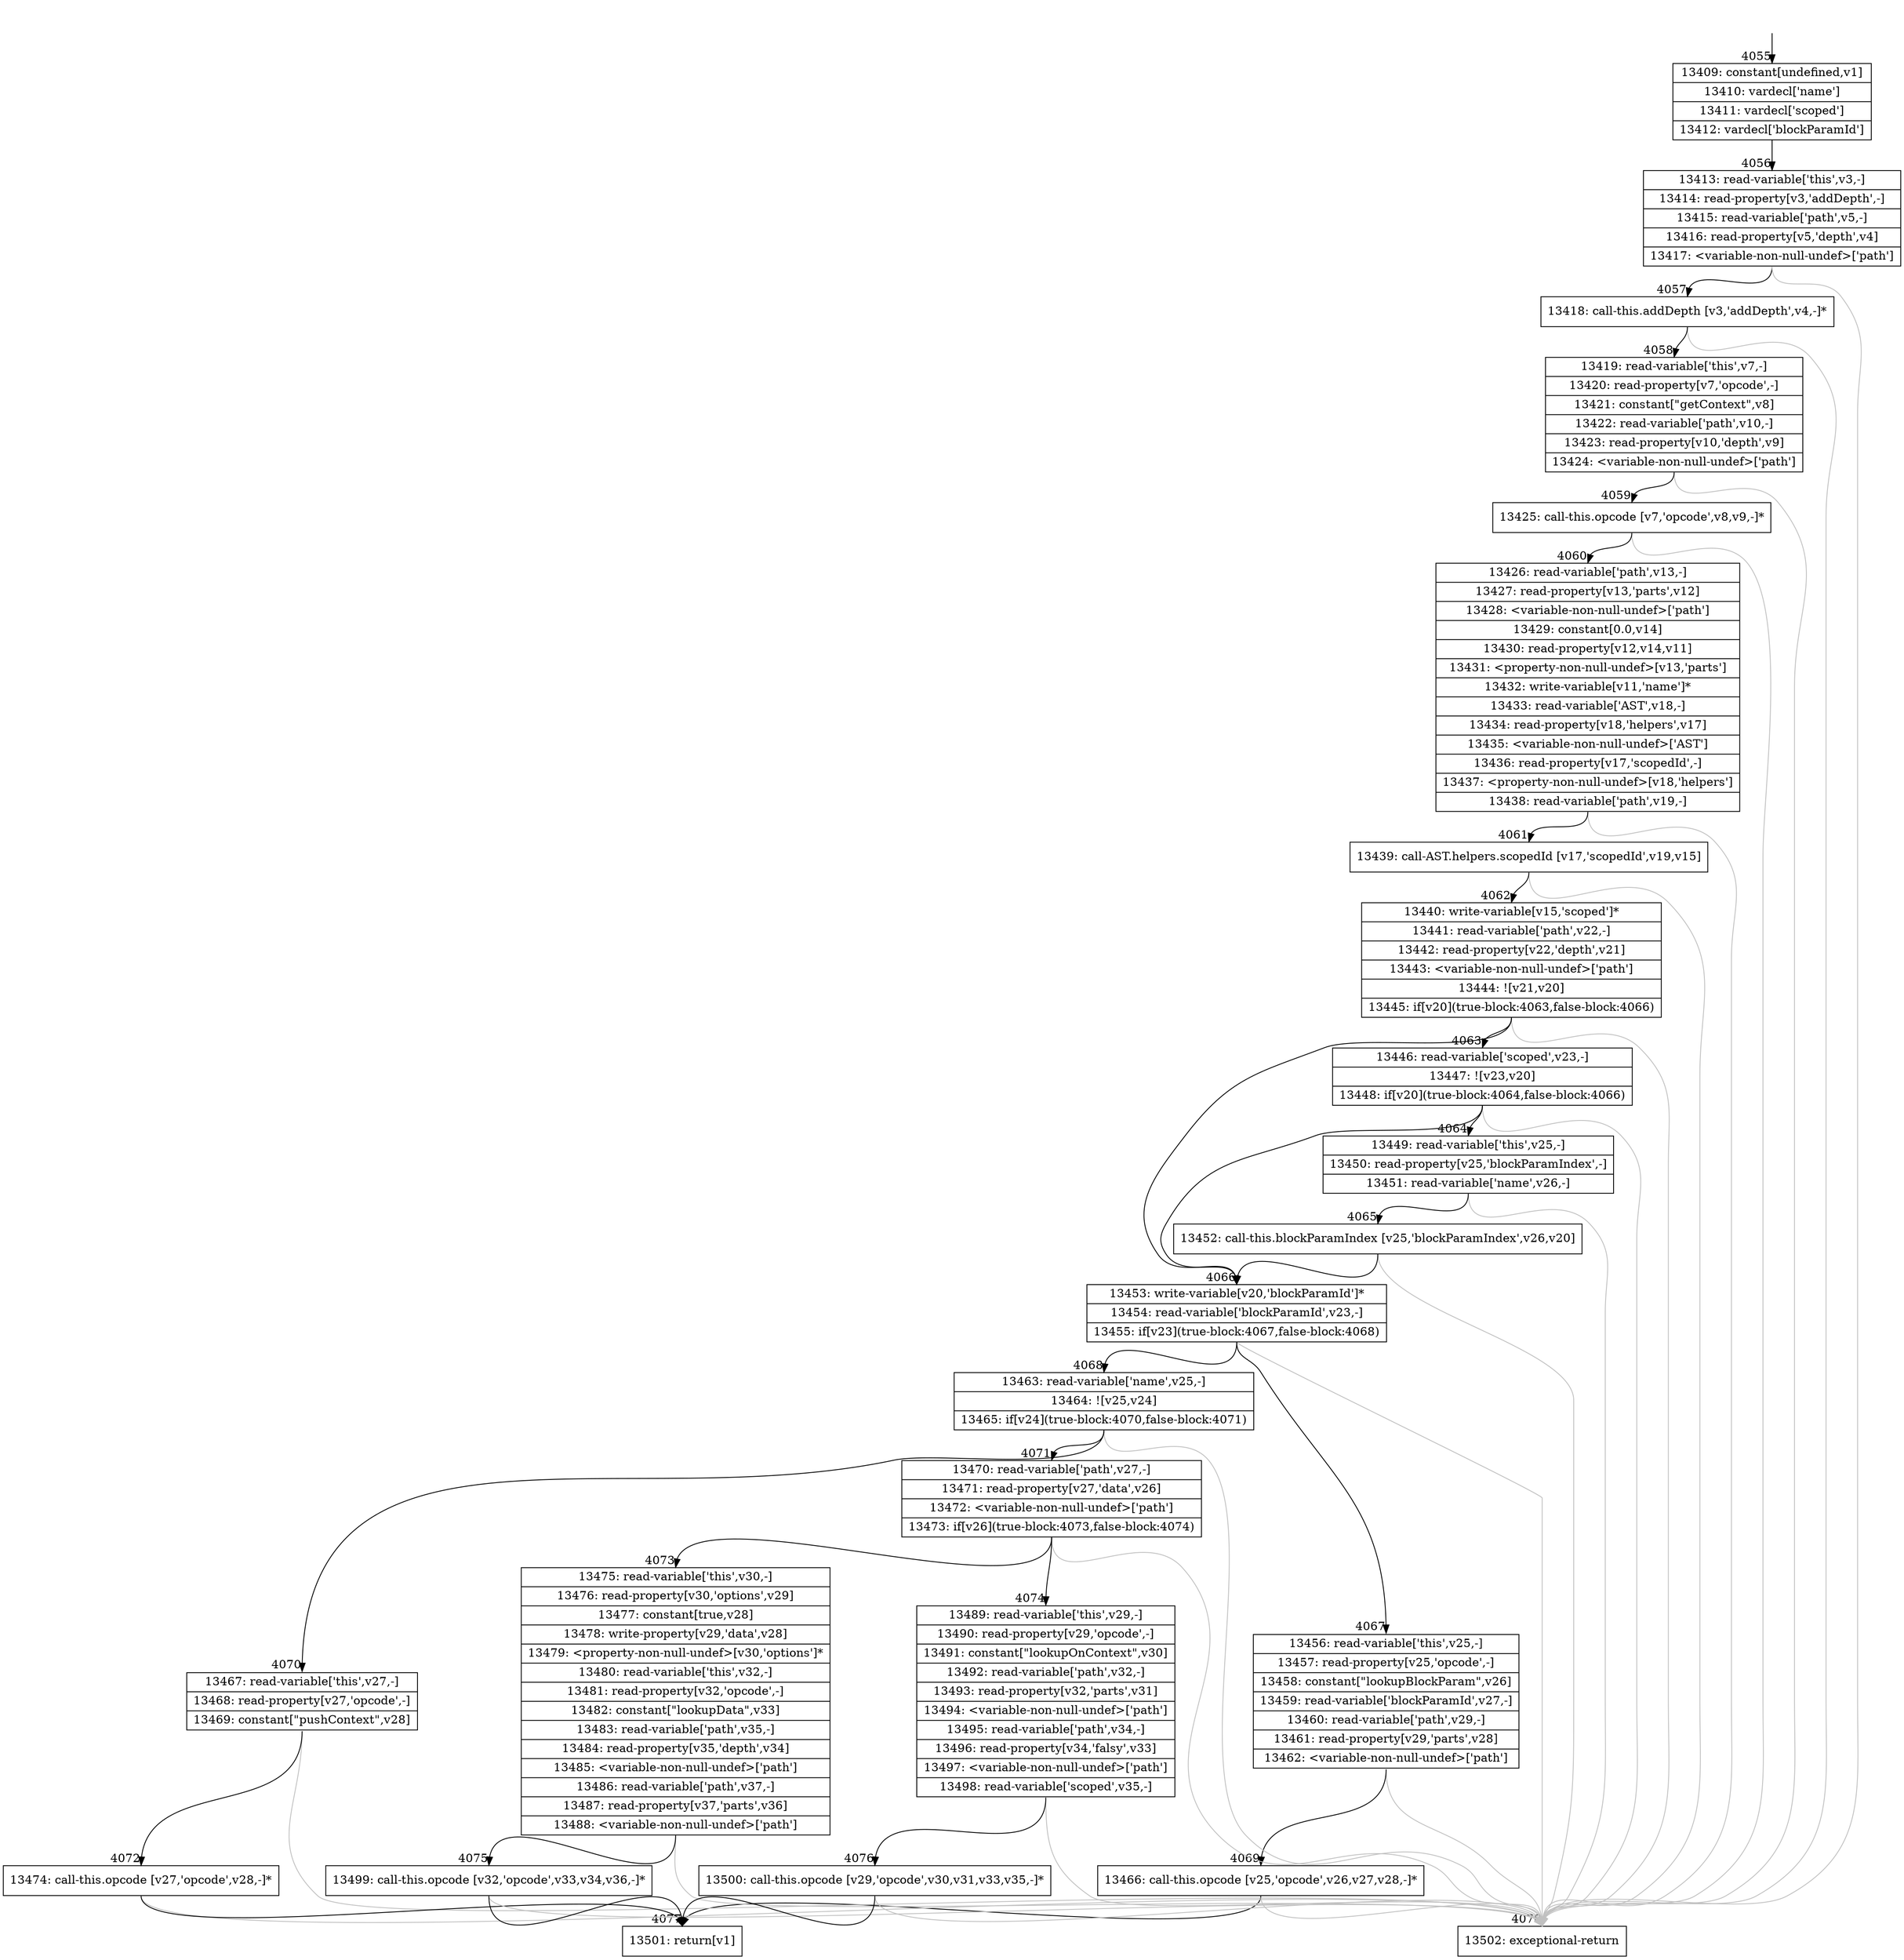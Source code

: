 digraph {
rankdir="TD"
BB_entry163[shape=none,label=""];
BB_entry163 -> BB4055 [tailport=s, headport=n, headlabel="    4055"]
BB4055 [shape=record label="{13409: constant[undefined,v1]|13410: vardecl['name']|13411: vardecl['scoped']|13412: vardecl['blockParamId']}" ] 
BB4055 -> BB4056 [tailport=s, headport=n, headlabel="      4056"]
BB4056 [shape=record label="{13413: read-variable['this',v3,-]|13414: read-property[v3,'addDepth',-]|13415: read-variable['path',v5,-]|13416: read-property[v5,'depth',v4]|13417: \<variable-non-null-undef\>['path']}" ] 
BB4056 -> BB4057 [tailport=s, headport=n, headlabel="      4057"]
BB4056 -> BB4078 [tailport=s, headport=n, color=gray, headlabel="      4078"]
BB4057 [shape=record label="{13418: call-this.addDepth [v3,'addDepth',v4,-]*}" ] 
BB4057 -> BB4058 [tailport=s, headport=n, headlabel="      4058"]
BB4057 -> BB4078 [tailport=s, headport=n, color=gray]
BB4058 [shape=record label="{13419: read-variable['this',v7,-]|13420: read-property[v7,'opcode',-]|13421: constant[\"getContext\",v8]|13422: read-variable['path',v10,-]|13423: read-property[v10,'depth',v9]|13424: \<variable-non-null-undef\>['path']}" ] 
BB4058 -> BB4059 [tailport=s, headport=n, headlabel="      4059"]
BB4058 -> BB4078 [tailport=s, headport=n, color=gray]
BB4059 [shape=record label="{13425: call-this.opcode [v7,'opcode',v8,v9,-]*}" ] 
BB4059 -> BB4060 [tailport=s, headport=n, headlabel="      4060"]
BB4059 -> BB4078 [tailport=s, headport=n, color=gray]
BB4060 [shape=record label="{13426: read-variable['path',v13,-]|13427: read-property[v13,'parts',v12]|13428: \<variable-non-null-undef\>['path']|13429: constant[0.0,v14]|13430: read-property[v12,v14,v11]|13431: \<property-non-null-undef\>[v13,'parts']|13432: write-variable[v11,'name']*|13433: read-variable['AST',v18,-]|13434: read-property[v18,'helpers',v17]|13435: \<variable-non-null-undef\>['AST']|13436: read-property[v17,'scopedId',-]|13437: \<property-non-null-undef\>[v18,'helpers']|13438: read-variable['path',v19,-]}" ] 
BB4060 -> BB4061 [tailport=s, headport=n, headlabel="      4061"]
BB4060 -> BB4078 [tailport=s, headport=n, color=gray]
BB4061 [shape=record label="{13439: call-AST.helpers.scopedId [v17,'scopedId',v19,v15]}" ] 
BB4061 -> BB4062 [tailport=s, headport=n, headlabel="      4062"]
BB4061 -> BB4078 [tailport=s, headport=n, color=gray]
BB4062 [shape=record label="{13440: write-variable[v15,'scoped']*|13441: read-variable['path',v22,-]|13442: read-property[v22,'depth',v21]|13443: \<variable-non-null-undef\>['path']|13444: ![v21,v20]|13445: if[v20](true-block:4063,false-block:4066)}" ] 
BB4062 -> BB4066 [tailport=s, headport=n, headlabel="      4066"]
BB4062 -> BB4063 [tailport=s, headport=n, headlabel="      4063"]
BB4062 -> BB4078 [tailport=s, headport=n, color=gray]
BB4063 [shape=record label="{13446: read-variable['scoped',v23,-]|13447: ![v23,v20]|13448: if[v20](true-block:4064,false-block:4066)}" ] 
BB4063 -> BB4066 [tailport=s, headport=n]
BB4063 -> BB4064 [tailport=s, headport=n, headlabel="      4064"]
BB4063 -> BB4078 [tailport=s, headport=n, color=gray]
BB4064 [shape=record label="{13449: read-variable['this',v25,-]|13450: read-property[v25,'blockParamIndex',-]|13451: read-variable['name',v26,-]}" ] 
BB4064 -> BB4065 [tailport=s, headport=n, headlabel="      4065"]
BB4064 -> BB4078 [tailport=s, headport=n, color=gray]
BB4065 [shape=record label="{13452: call-this.blockParamIndex [v25,'blockParamIndex',v26,v20]}" ] 
BB4065 -> BB4066 [tailport=s, headport=n]
BB4065 -> BB4078 [tailport=s, headport=n, color=gray]
BB4066 [shape=record label="{13453: write-variable[v20,'blockParamId']*|13454: read-variable['blockParamId',v23,-]|13455: if[v23](true-block:4067,false-block:4068)}" ] 
BB4066 -> BB4067 [tailport=s, headport=n, headlabel="      4067"]
BB4066 -> BB4068 [tailport=s, headport=n, headlabel="      4068"]
BB4066 -> BB4078 [tailport=s, headport=n, color=gray]
BB4067 [shape=record label="{13456: read-variable['this',v25,-]|13457: read-property[v25,'opcode',-]|13458: constant[\"lookupBlockParam\",v26]|13459: read-variable['blockParamId',v27,-]|13460: read-variable['path',v29,-]|13461: read-property[v29,'parts',v28]|13462: \<variable-non-null-undef\>['path']}" ] 
BB4067 -> BB4069 [tailport=s, headport=n, headlabel="      4069"]
BB4067 -> BB4078 [tailport=s, headport=n, color=gray]
BB4068 [shape=record label="{13463: read-variable['name',v25,-]|13464: ![v25,v24]|13465: if[v24](true-block:4070,false-block:4071)}" ] 
BB4068 -> BB4070 [tailport=s, headport=n, headlabel="      4070"]
BB4068 -> BB4071 [tailport=s, headport=n, headlabel="      4071"]
BB4068 -> BB4078 [tailport=s, headport=n, color=gray]
BB4069 [shape=record label="{13466: call-this.opcode [v25,'opcode',v26,v27,v28,-]*}" ] 
BB4069 -> BB4077 [tailport=s, headport=n, headlabel="      4077"]
BB4069 -> BB4078 [tailport=s, headport=n, color=gray]
BB4070 [shape=record label="{13467: read-variable['this',v27,-]|13468: read-property[v27,'opcode',-]|13469: constant[\"pushContext\",v28]}" ] 
BB4070 -> BB4072 [tailport=s, headport=n, headlabel="      4072"]
BB4070 -> BB4078 [tailport=s, headport=n, color=gray]
BB4071 [shape=record label="{13470: read-variable['path',v27,-]|13471: read-property[v27,'data',v26]|13472: \<variable-non-null-undef\>['path']|13473: if[v26](true-block:4073,false-block:4074)}" ] 
BB4071 -> BB4073 [tailport=s, headport=n, headlabel="      4073"]
BB4071 -> BB4074 [tailport=s, headport=n, headlabel="      4074"]
BB4071 -> BB4078 [tailport=s, headport=n, color=gray]
BB4072 [shape=record label="{13474: call-this.opcode [v27,'opcode',v28,-]*}" ] 
BB4072 -> BB4077 [tailport=s, headport=n]
BB4072 -> BB4078 [tailport=s, headport=n, color=gray]
BB4073 [shape=record label="{13475: read-variable['this',v30,-]|13476: read-property[v30,'options',v29]|13477: constant[true,v28]|13478: write-property[v29,'data',v28]|13479: \<property-non-null-undef\>[v30,'options']*|13480: read-variable['this',v32,-]|13481: read-property[v32,'opcode',-]|13482: constant[\"lookupData\",v33]|13483: read-variable['path',v35,-]|13484: read-property[v35,'depth',v34]|13485: \<variable-non-null-undef\>['path']|13486: read-variable['path',v37,-]|13487: read-property[v37,'parts',v36]|13488: \<variable-non-null-undef\>['path']}" ] 
BB4073 -> BB4075 [tailport=s, headport=n, headlabel="      4075"]
BB4073 -> BB4078 [tailport=s, headport=n, color=gray]
BB4074 [shape=record label="{13489: read-variable['this',v29,-]|13490: read-property[v29,'opcode',-]|13491: constant[\"lookupOnContext\",v30]|13492: read-variable['path',v32,-]|13493: read-property[v32,'parts',v31]|13494: \<variable-non-null-undef\>['path']|13495: read-variable['path',v34,-]|13496: read-property[v34,'falsy',v33]|13497: \<variable-non-null-undef\>['path']|13498: read-variable['scoped',v35,-]}" ] 
BB4074 -> BB4076 [tailport=s, headport=n, headlabel="      4076"]
BB4074 -> BB4078 [tailport=s, headport=n, color=gray]
BB4075 [shape=record label="{13499: call-this.opcode [v32,'opcode',v33,v34,v36,-]*}" ] 
BB4075 -> BB4077 [tailport=s, headport=n]
BB4075 -> BB4078 [tailport=s, headport=n, color=gray]
BB4076 [shape=record label="{13500: call-this.opcode [v29,'opcode',v30,v31,v33,v35,-]*}" ] 
BB4076 -> BB4077 [tailport=s, headport=n]
BB4076 -> BB4078 [tailport=s, headport=n, color=gray]
BB4077 [shape=record label="{13501: return[v1]}" ] 
BB4078 [shape=record label="{13502: exceptional-return}" ] 
//#$~ 2207
}
